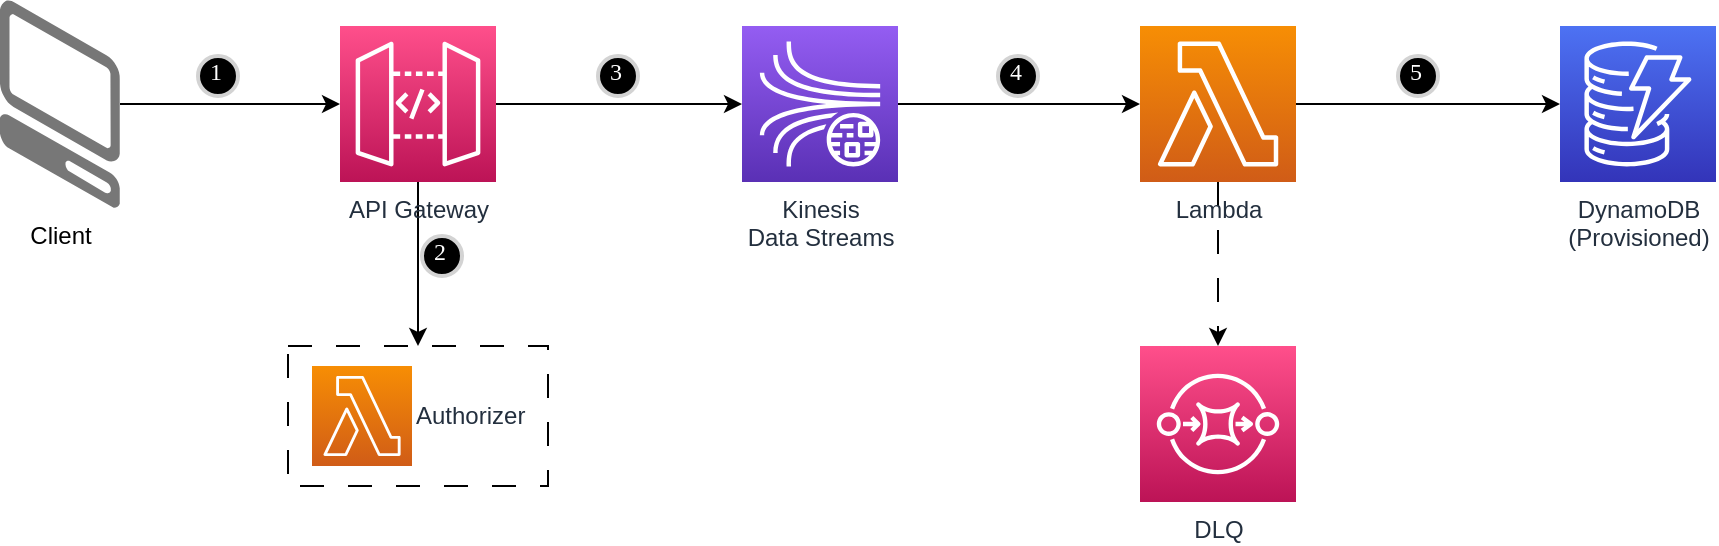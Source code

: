 <mxfile version="21.2.8" type="device">
  <diagram name="Pattern" id="9mZGnsqC8aDAnPaW2TS9">
    <mxGraphModel dx="1114" dy="822" grid="1" gridSize="10" guides="1" tooltips="1" connect="1" arrows="1" fold="1" page="1" pageScale="1" pageWidth="850" pageHeight="1100" math="0" shadow="0">
      <root>
        <mxCell id="ScqvUdBJJHNrSUMA6TMX-0" />
        <mxCell id="ScqvUdBJJHNrSUMA6TMX-1" parent="ScqvUdBJJHNrSUMA6TMX-0" />
        <mxCell id="ScqvUdBJJHNrSUMA6TMX-2" value="" style="rounded=0;whiteSpace=wrap;html=1;dashed=1;dashPattern=12 12;" parent="ScqvUdBJJHNrSUMA6TMX-1" vertex="1">
          <mxGeometry x="194" y="650" width="130" height="70" as="geometry" />
        </mxCell>
        <mxCell id="ScqvUdBJJHNrSUMA6TMX-14" style="edgeStyle=orthogonalEdgeStyle;rounded=0;orthogonalLoop=1;jettySize=auto;html=1;" parent="ScqvUdBJJHNrSUMA6TMX-1" source="ScqvUdBJJHNrSUMA6TMX-16" target="ScqvUdBJJHNrSUMA6TMX-26" edge="1">
          <mxGeometry relative="1" as="geometry" />
        </mxCell>
        <mxCell id="ScqvUdBJJHNrSUMA6TMX-16" value="Kinesis&lt;br&gt;Data Streams" style="sketch=0;points=[[0,0,0],[0.25,0,0],[0.5,0,0],[0.75,0,0],[1,0,0],[0,1,0],[0.25,1,0],[0.5,1,0],[0.75,1,0],[1,1,0],[0,0.25,0],[0,0.5,0],[0,0.75,0],[1,0.25,0],[1,0.5,0],[1,0.75,0]];outlineConnect=0;fontColor=#232F3E;gradientColor=#945DF2;gradientDirection=north;fillColor=#5A30B5;strokeColor=#ffffff;dashed=0;verticalLabelPosition=bottom;verticalAlign=top;align=center;html=1;fontSize=12;fontStyle=0;aspect=fixed;shape=mxgraph.aws4.resourceIcon;resIcon=mxgraph.aws4.kinesis_data_streams;" parent="ScqvUdBJJHNrSUMA6TMX-1" vertex="1">
          <mxGeometry x="421" y="490" width="78" height="78" as="geometry" />
        </mxCell>
        <mxCell id="ScqvUdBJJHNrSUMA6TMX-19" style="edgeStyle=orthogonalEdgeStyle;rounded=0;orthogonalLoop=1;jettySize=auto;html=1;" parent="ScqvUdBJJHNrSUMA6TMX-1" source="ScqvUdBJJHNrSUMA6TMX-20" target="ScqvUdBJJHNrSUMA6TMX-23" edge="1">
          <mxGeometry relative="1" as="geometry" />
        </mxCell>
        <mxCell id="ScqvUdBJJHNrSUMA6TMX-20" value="Client" style="verticalLabelPosition=bottom;html=1;verticalAlign=top;strokeWidth=1;align=center;outlineConnect=0;dashed=0;outlineConnect=0;shape=mxgraph.aws3d.client;aspect=fixed;strokeColor=none;fillColor=#777777;" parent="ScqvUdBJJHNrSUMA6TMX-1" vertex="1">
          <mxGeometry x="50" y="477" width="60" height="104" as="geometry" />
        </mxCell>
        <mxCell id="ScqvUdBJJHNrSUMA6TMX-21" style="edgeStyle=orthogonalEdgeStyle;rounded=0;orthogonalLoop=1;jettySize=auto;html=1;entryX=0;entryY=0.5;entryDx=0;entryDy=0;entryPerimeter=0;" parent="ScqvUdBJJHNrSUMA6TMX-1" source="ScqvUdBJJHNrSUMA6TMX-23" target="ScqvUdBJJHNrSUMA6TMX-16" edge="1">
          <mxGeometry relative="1" as="geometry" />
        </mxCell>
        <mxCell id="ScqvUdBJJHNrSUMA6TMX-22" style="edgeStyle=orthogonalEdgeStyle;rounded=0;orthogonalLoop=1;jettySize=auto;html=1;entryX=0.5;entryY=0;entryDx=0;entryDy=0;" parent="ScqvUdBJJHNrSUMA6TMX-1" source="ScqvUdBJJHNrSUMA6TMX-23" target="ScqvUdBJJHNrSUMA6TMX-2" edge="1">
          <mxGeometry relative="1" as="geometry" />
        </mxCell>
        <mxCell id="ScqvUdBJJHNrSUMA6TMX-23" value="API Gateway" style="sketch=0;points=[[0,0,0],[0.25,0,0],[0.5,0,0],[0.75,0,0],[1,0,0],[0,1,0],[0.25,1,0],[0.5,1,0],[0.75,1,0],[1,1,0],[0,0.25,0],[0,0.5,0],[0,0.75,0],[1,0.25,0],[1,0.5,0],[1,0.75,0]];outlineConnect=0;fontColor=#232F3E;gradientColor=#FF4F8B;gradientDirection=north;fillColor=#BC1356;strokeColor=#ffffff;dashed=0;verticalLabelPosition=bottom;verticalAlign=top;align=center;html=1;fontSize=12;fontStyle=0;aspect=fixed;shape=mxgraph.aws4.resourceIcon;resIcon=mxgraph.aws4.api_gateway;" parent="ScqvUdBJJHNrSUMA6TMX-1" vertex="1">
          <mxGeometry x="220" y="490" width="78" height="78" as="geometry" />
        </mxCell>
        <mxCell id="ScqvUdBJJHNrSUMA6TMX-24" style="edgeStyle=orthogonalEdgeStyle;rounded=0;orthogonalLoop=1;jettySize=auto;html=1;" parent="ScqvUdBJJHNrSUMA6TMX-1" source="ScqvUdBJJHNrSUMA6TMX-26" edge="1">
          <mxGeometry relative="1" as="geometry">
            <mxPoint x="830" y="529" as="targetPoint" />
          </mxGeometry>
        </mxCell>
        <mxCell id="ScqvUdBJJHNrSUMA6TMX-25" style="edgeStyle=orthogonalEdgeStyle;rounded=0;orthogonalLoop=1;jettySize=auto;html=1;entryX=0.5;entryY=0;entryDx=0;entryDy=0;entryPerimeter=0;dashed=1;dashPattern=12 12;" parent="ScqvUdBJJHNrSUMA6TMX-1" source="ScqvUdBJJHNrSUMA6TMX-26" target="ScqvUdBJJHNrSUMA6TMX-27" edge="1">
          <mxGeometry relative="1" as="geometry" />
        </mxCell>
        <mxCell id="ScqvUdBJJHNrSUMA6TMX-26" value="Lambda" style="sketch=0;points=[[0,0,0],[0.25,0,0],[0.5,0,0],[0.75,0,0],[1,0,0],[0,1,0],[0.25,1,0],[0.5,1,0],[0.75,1,0],[1,1,0],[0,0.25,0],[0,0.5,0],[0,0.75,0],[1,0.25,0],[1,0.5,0],[1,0.75,0]];outlineConnect=0;fontColor=#232F3E;gradientColor=#F78E04;gradientDirection=north;fillColor=#D05C17;strokeColor=#ffffff;dashed=0;verticalLabelPosition=bottom;verticalAlign=top;align=center;html=1;fontSize=12;fontStyle=0;aspect=fixed;shape=mxgraph.aws4.resourceIcon;resIcon=mxgraph.aws4.lambda;" parent="ScqvUdBJJHNrSUMA6TMX-1" vertex="1">
          <mxGeometry x="620" y="490" width="78" height="78" as="geometry" />
        </mxCell>
        <mxCell id="ScqvUdBJJHNrSUMA6TMX-27" value="DLQ" style="sketch=0;points=[[0,0,0],[0.25,0,0],[0.5,0,0],[0.75,0,0],[1,0,0],[0,1,0],[0.25,1,0],[0.5,1,0],[0.75,1,0],[1,1,0],[0,0.25,0],[0,0.5,0],[0,0.75,0],[1,0.25,0],[1,0.5,0],[1,0.75,0]];outlineConnect=0;fontColor=#232F3E;gradientColor=#FF4F8B;gradientDirection=north;fillColor=#BC1356;strokeColor=#ffffff;dashed=0;verticalLabelPosition=bottom;verticalAlign=top;align=center;html=1;fontSize=12;fontStyle=0;aspect=fixed;shape=mxgraph.aws4.resourceIcon;resIcon=mxgraph.aws4.sqs;labelPosition=center;" parent="ScqvUdBJJHNrSUMA6TMX-1" vertex="1">
          <mxGeometry x="620" y="650" width="78" height="78" as="geometry" />
        </mxCell>
        <mxCell id="ScqvUdBJJHNrSUMA6TMX-34" value="Authorizer" style="sketch=0;points=[[0,0,0],[0.25,0,0],[0.5,0,0],[0.75,0,0],[1,0,0],[0,1,0],[0.25,1,0],[0.5,1,0],[0.75,1,0],[1,1,0],[0,0.25,0],[0,0.5,0],[0,0.75,0],[1,0.25,0],[1,0.5,0],[1,0.75,0]];outlineConnect=0;fontColor=#232F3E;gradientColor=#F78E04;gradientDirection=north;fillColor=#D05C17;strokeColor=#ffffff;dashed=0;verticalLabelPosition=middle;verticalAlign=middle;align=left;html=1;fontSize=12;fontStyle=0;aspect=fixed;shape=mxgraph.aws4.resourceIcon;resIcon=mxgraph.aws4.lambda;labelPosition=right;" parent="ScqvUdBJJHNrSUMA6TMX-1" vertex="1">
          <mxGeometry x="206" y="660" width="50" height="50" as="geometry" />
        </mxCell>
        <mxCell id="ScqvUdBJJHNrSUMA6TMX-44" value="1" style="ellipse;whiteSpace=wrap;html=1;aspect=fixed;strokeWidth=2;fontFamily=Tahoma;spacingBottom=4;spacingRight=2;strokeColor=#d3d3d3;fontColor=#FFFFFF;labelBackgroundColor=none;fillColor=#000000;" parent="ScqvUdBJJHNrSUMA6TMX-1" vertex="1">
          <mxGeometry x="149" y="505" width="20" height="20" as="geometry" />
        </mxCell>
        <mxCell id="ScqvUdBJJHNrSUMA6TMX-45" value="2" style="ellipse;whiteSpace=wrap;html=1;aspect=fixed;strokeWidth=2;fontFamily=Tahoma;spacingBottom=4;spacingRight=2;strokeColor=#d3d3d3;fontColor=#FFFFFF;labelBackgroundColor=none;fillColor=#000000;" parent="ScqvUdBJJHNrSUMA6TMX-1" vertex="1">
          <mxGeometry x="261" y="595" width="20" height="20" as="geometry" />
        </mxCell>
        <mxCell id="ScqvUdBJJHNrSUMA6TMX-46" value="3" style="ellipse;whiteSpace=wrap;html=1;aspect=fixed;strokeWidth=2;fontFamily=Tahoma;spacingBottom=4;spacingRight=2;strokeColor=#d3d3d3;fontColor=#FFFFFF;labelBackgroundColor=none;fillColor=#000000;" parent="ScqvUdBJJHNrSUMA6TMX-1" vertex="1">
          <mxGeometry x="349" y="505" width="20" height="20" as="geometry" />
        </mxCell>
        <mxCell id="ScqvUdBJJHNrSUMA6TMX-47" value="4" style="ellipse;whiteSpace=wrap;html=1;aspect=fixed;strokeWidth=2;fontFamily=Tahoma;spacingBottom=4;spacingRight=2;strokeColor=#d3d3d3;fontColor=#FFFFFF;labelBackgroundColor=none;fillColor=#000000;" parent="ScqvUdBJJHNrSUMA6TMX-1" vertex="1">
          <mxGeometry x="549" y="505" width="20" height="20" as="geometry" />
        </mxCell>
        <mxCell id="ScqvUdBJJHNrSUMA6TMX-48" value="5" style="ellipse;whiteSpace=wrap;html=1;aspect=fixed;strokeWidth=2;fontFamily=Tahoma;spacingBottom=4;spacingRight=2;strokeColor=#d3d3d3;fontColor=#FFFFFF;labelBackgroundColor=none;fillColor=#000000;" parent="ScqvUdBJJHNrSUMA6TMX-1" vertex="1">
          <mxGeometry x="749" y="505" width="20" height="20" as="geometry" />
        </mxCell>
        <mxCell id="MM6g9GSgHMZVfPPfBSF2-0" value="DynamoDB&lt;br&gt;(Provisioned)" style="sketch=0;points=[[0,0,0],[0.25,0,0],[0.5,0,0],[0.75,0,0],[1,0,0],[0,1,0],[0.25,1,0],[0.5,1,0],[0.75,1,0],[1,1,0],[0,0.25,0],[0,0.5,0],[0,0.75,0],[1,0.25,0],[1,0.5,0],[1,0.75,0]];outlineConnect=0;fontColor=#232F3E;gradientColor=#4D72F3;gradientDirection=north;fillColor=#3334B9;strokeColor=#ffffff;dashed=0;verticalLabelPosition=bottom;verticalAlign=top;align=center;html=1;fontSize=12;fontStyle=0;aspect=fixed;shape=mxgraph.aws4.resourceIcon;resIcon=mxgraph.aws4.dynamodb;" parent="ScqvUdBJJHNrSUMA6TMX-1" vertex="1">
          <mxGeometry x="830" y="490" width="78" height="78" as="geometry" />
        </mxCell>
      </root>
    </mxGraphModel>
  </diagram>
</mxfile>
